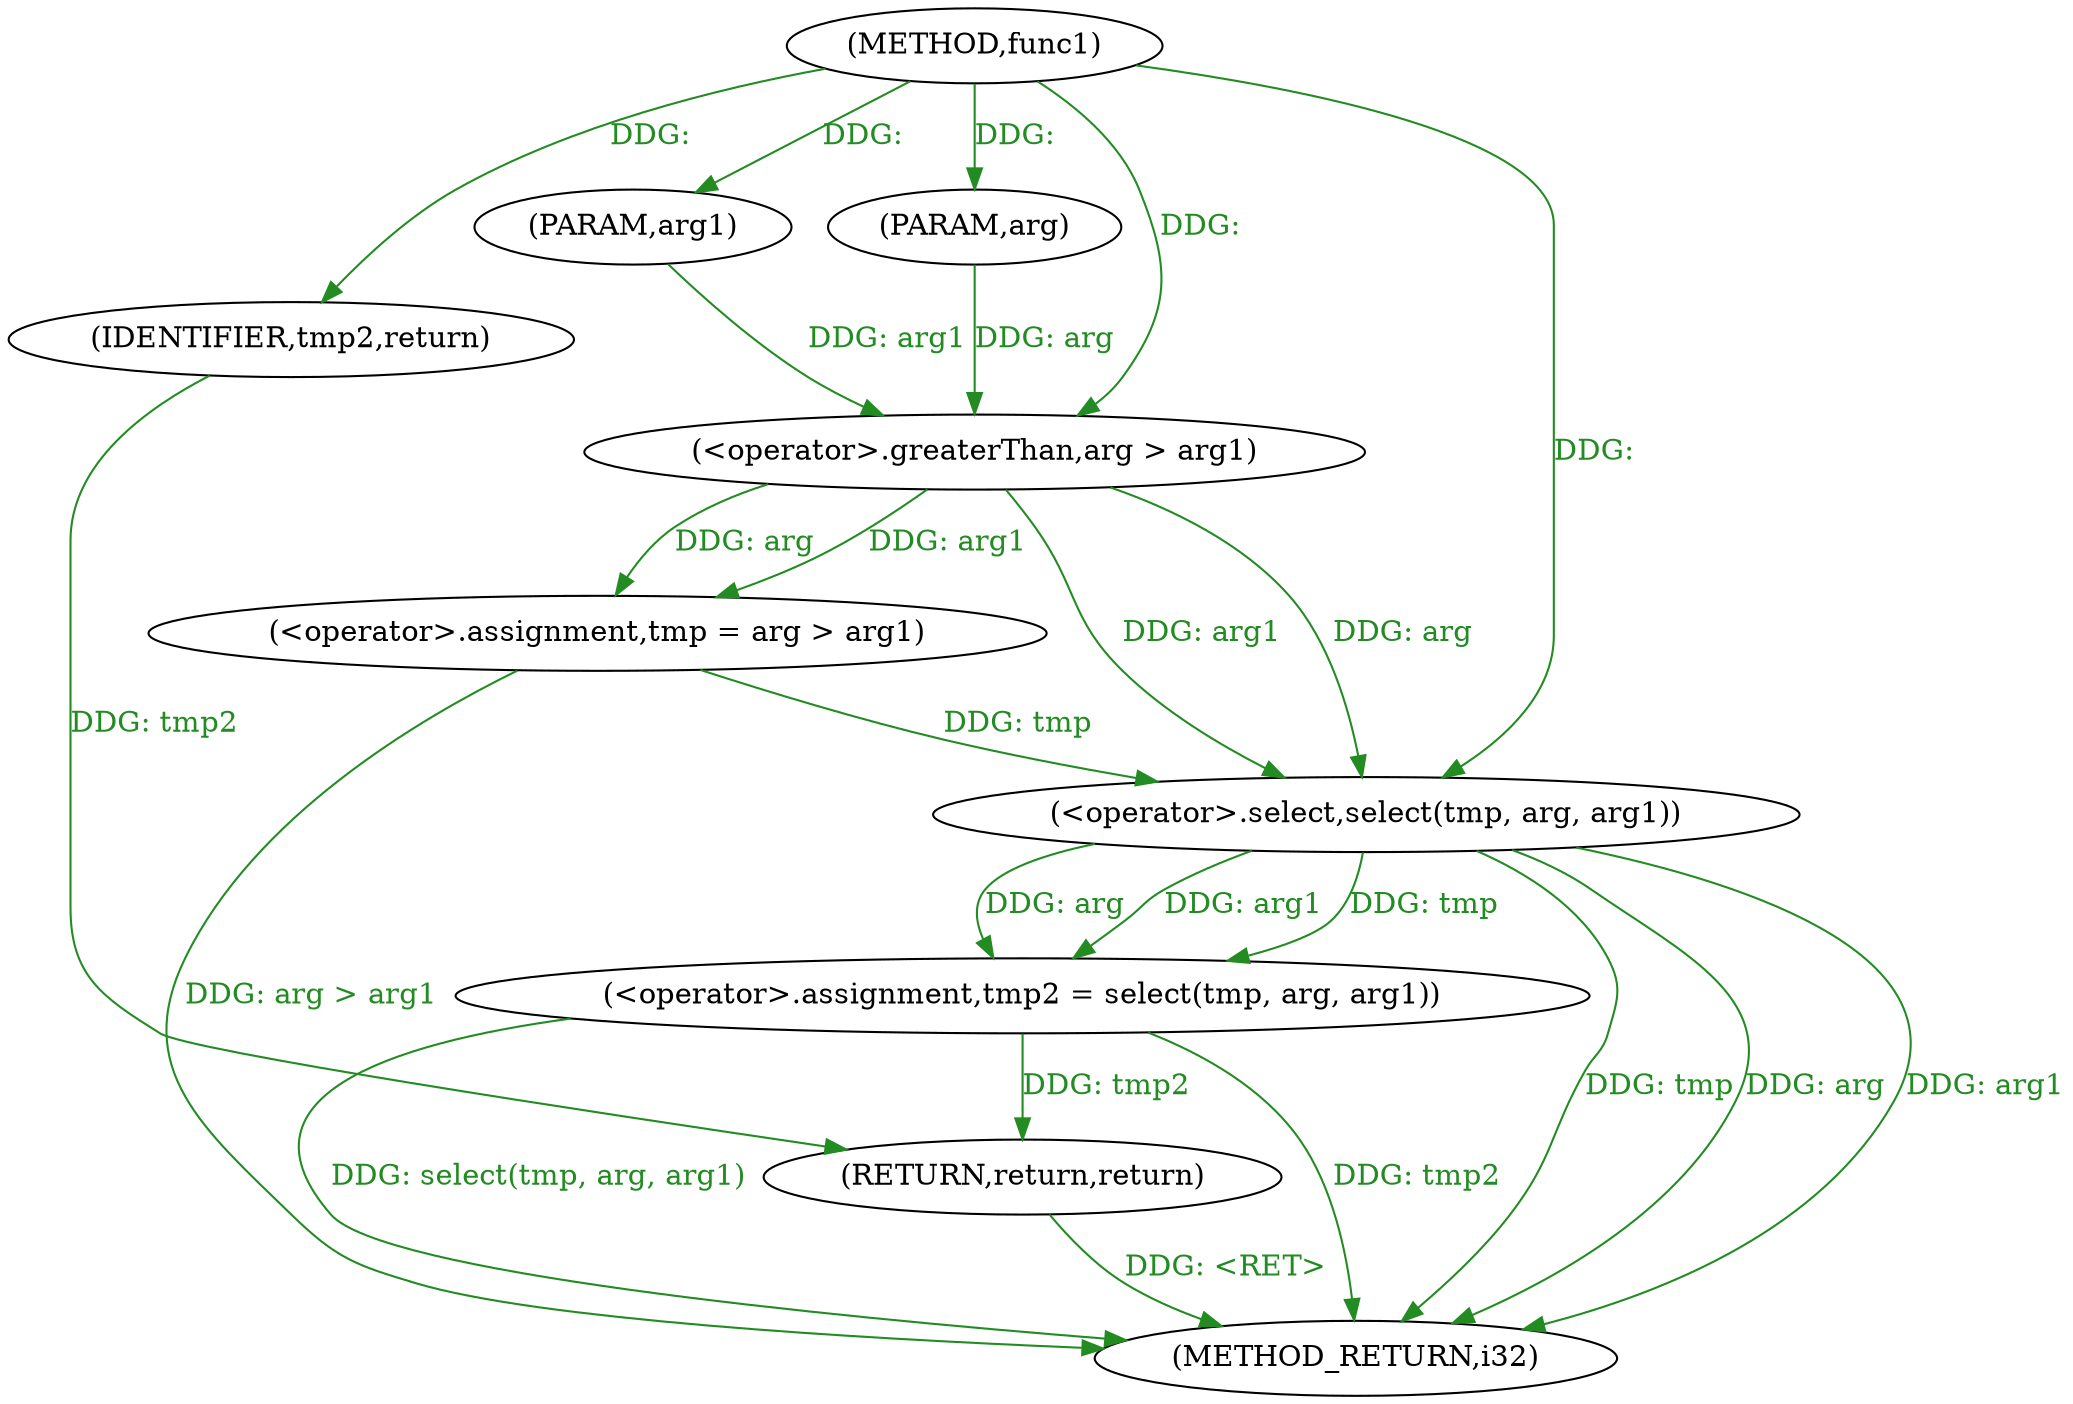 digraph "func1" {  
"5" [label = <(METHOD,func1)> ]
"6" [label = <(METHOD_RETURN,i32)> ]
"8" [label = <(PARAM,arg)> ]
"9" [label = <(PARAM,arg1)> ]
"16" [label = <(&lt;operator&gt;.assignment,tmp = arg &gt; arg1)> ]
"22" [label = <(&lt;operator&gt;.assignment,tmp2 = select(tmp, arg, arg1))> ]
"23" [label = <(RETURN,return,return)> ]
"24" [label = <(IDENTIFIER,tmp2,return)> ]
"15" [label = <(&lt;operator&gt;.greaterThan,arg &gt; arg1)> ]
"21" [label = <(&lt;operator&gt;.select,select(tmp, arg, arg1))> ]
  "23" -> "6"  [ label = "DDG: &lt;RET&gt;" fontcolor = forestgreen color = forestgreen ] 
  "16" -> "6"  [ label = "DDG: arg &gt; arg1" fontcolor = forestgreen color = forestgreen ] 
  "22" -> "6"  [ label = "DDG: tmp2" fontcolor = forestgreen color = forestgreen ] 
  "21" -> "6"  [ label = "DDG: tmp" fontcolor = forestgreen color = forestgreen ] 
  "21" -> "6"  [ label = "DDG: arg" fontcolor = forestgreen color = forestgreen ] 
  "21" -> "6"  [ label = "DDG: arg1" fontcolor = forestgreen color = forestgreen ] 
  "22" -> "6"  [ label = "DDG: select(tmp, arg, arg1)" fontcolor = forestgreen color = forestgreen ] 
  "5" -> "8"  [ label = "DDG: " fontcolor = forestgreen color = forestgreen ] 
  "5" -> "9"  [ label = "DDG: " fontcolor = forestgreen color = forestgreen ] 
  "15" -> "16"  [ label = "DDG: arg" fontcolor = forestgreen color = forestgreen ] 
  "15" -> "16"  [ label = "DDG: arg1" fontcolor = forestgreen color = forestgreen ] 
  "21" -> "22"  [ label = "DDG: tmp" fontcolor = forestgreen color = forestgreen ] 
  "21" -> "22"  [ label = "DDG: arg" fontcolor = forestgreen color = forestgreen ] 
  "21" -> "22"  [ label = "DDG: arg1" fontcolor = forestgreen color = forestgreen ] 
  "24" -> "23"  [ label = "DDG: tmp2" fontcolor = forestgreen color = forestgreen ] 
  "22" -> "23"  [ label = "DDG: tmp2" fontcolor = forestgreen color = forestgreen ] 
  "5" -> "24"  [ label = "DDG: " fontcolor = forestgreen color = forestgreen ] 
  "8" -> "15"  [ label = "DDG: arg" fontcolor = forestgreen color = forestgreen ] 
  "5" -> "15"  [ label = "DDG: " fontcolor = forestgreen color = forestgreen ] 
  "9" -> "15"  [ label = "DDG: arg1" fontcolor = forestgreen color = forestgreen ] 
  "16" -> "21"  [ label = "DDG: tmp" fontcolor = forestgreen color = forestgreen ] 
  "5" -> "21"  [ label = "DDG: " fontcolor = forestgreen color = forestgreen ] 
  "15" -> "21"  [ label = "DDG: arg" fontcolor = forestgreen color = forestgreen ] 
  "15" -> "21"  [ label = "DDG: arg1" fontcolor = forestgreen color = forestgreen ] 
}
